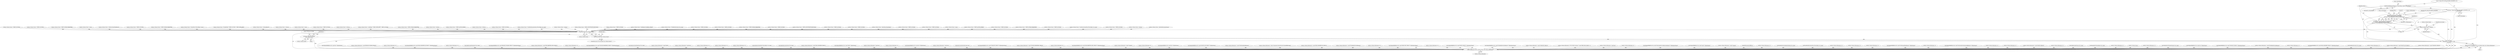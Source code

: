 digraph "0_VeraCrypt_f30f9339c9a0b9bbcc6f5ad38804af39db1f479e@pointer" {
"1002050" [label="(Call,EnsureNullTerminatedString (g->deviceName, sizeof (g->deviceName)))"];
"1002058" [label="(Call,Dump (\"Calling IOCTL_DISK_GET_DRIVE_GEOMETRY on %ls\n\", g->deviceName))"];
"1002065" [label="(Call,TCDeviceIoControl (g->deviceName,\n\t\t\t\t\tIOCTL_DISK_GET_DRIVE_GEOMETRY,\n\t\t\t\t\tNULL, 0, &g->diskGeometry, sizeof (g->diskGeometry)))"];
"1002063" [label="(Call,ntStatus = TCDeviceIoControl (g->deviceName,\n\t\t\t\t\tIOCTL_DISK_GET_DRIVE_GEOMETRY,\n\t\t\t\t\tNULL, 0, &g->diskGeometry, sizeof (g->diskGeometry)))"];
"1002088" [label="(Call,Irp->IoStatus.Status = ntStatus)"];
"1003152" [label="(Call,NT_SUCCESS (Irp->IoStatus.Status))"];
"1003151" [label="(Call,!NT_SUCCESS (Irp->IoStatus.Status))"];
"1003180" [label="(Call,Dump (\"IOCTL error 0x%08x\n\", Irp->IoStatus.Status))"];
"1003188" [label="(Call,TCCompleteIrp (Irp, Irp->IoStatus.Status, Irp->IoStatus.Information))"];
"1003187" [label="(Return,return TCCompleteIrp (Irp, Irp->IoStatus.Status, Irp->IoStatus.Information);)"];
"1002891" [label="(Call,Irp->IoStatus.Status = STATUS_SUCCESS)"];
"1000281" [label="(Call,ValidateIOBufferSize (Irp, sizeof (int), ValidateOutput))"];
"1002900" [label="(Call,Irp->IoStatus.Status = StartDecoySystemWipe (DeviceObject, Irp, irpSp))"];
"1002422" [label="(Call,Irp->IoStatus.Status = STATUS_SUCCESS)"];
"1001775" [label="(Call,Irp->IoStatus.Information = sizeof (RESOLVE_SYMLINK_STRUCT))"];
"1001063" [label="(Call,Irp->IoStatus.Status = ntStatus)"];
"1002801" [label="(Call,Irp->IoStatus.Status = AbortBootEncryptionSetup())"];
"1002054" [label="(Call,sizeof (g->deviceName))"];
"1003062" [label="(Call,Irp->IoStatus.Information = 0)"];
"1003163" [label="(Identifier,irpSp)"];
"1001436" [label="(Call,Irp->IoStatus.Status = STATUS_SUCCESS)"];
"1002098" [label="(Call,ValidateIOBufferSize (Irp, sizeof (DISK_GEOMETRY_EX_STRUCT), ValidateInputOutput))"];
"1001146" [label="(Call,Irp->IoStatus.Information = 0)"];
"1003015" [label="(Call,Irp->IoStatus.Status = STATUS_SUCCESS)"];
"1002853" [label="(Call,GetBootLoaderFingerprint (Irp, irpSp))"];
"1002065" [label="(Call,TCDeviceIoControl (g->deviceName,\n\t\t\t\t\tIOCTL_DISK_GET_DRIVE_GEOMETRY,\n\t\t\t\t\tNULL, 0, &g->diskGeometry, sizeof (g->diskGeometry)))"];
"1001736" [label="(Call,ValidateIOBufferSize (Irp, sizeof (RESOLVE_SYMLINK_STRUCT), ValidateInputOutput))"];
"1002014" [label="(Call,Irp->IoStatus.Information = sizeof (DISK_PARTITION_INFO_STRUCT))"];
"1001090" [label="(Call,Irp->IoStatus.Information = 0)"];
"1002060" [label="(Call,g->deviceName)"];
"1001459" [label="(Call,ValidateIOBufferSize (Irp, sizeof (VOLUME_PROPERTIES_STRUCT), ValidateInputOutput))"];
"1002951" [label="(Call,GetDecoySystemWipeStatus (Irp, irpSp))"];
"1002064" [label="(Identifier,ntStatus)"];
"1002071" [label="(Literal,0)"];
"1002051" [label="(Call,g->deviceName)"];
"1003200" [label="(MethodReturn,NTSTATUS)"];
"1000166" [label="(Call,Irp->IoStatus.Information = sizeof (LONG))"];
"1000335" [label="(Call,Irp->IoStatus.Information = sizeof (int))"];
"1001047" [label="(Call,Irp->IoStatus.Status = STATUS_INVALID_PARAMETER)"];
"1002442" [label="(Call,Irp->IoStatus.Status = status)"];
"1002935" [label="(Call,Irp->IoStatus.Status = GetDecoySystemWipeResult())"];
"1000210" [label="(Call,Irp->IoStatus.Status = STATUS_SUCCESS)"];
"1001482" [label="(Call,Irp->IoStatus.Status = STATUS_INVALID_PARAMETER)"];
"1003167" [label="(Block,)"];
"1002076" [label="(Call,sizeof (g->diskGeometry))"];
"1003045" [label="(Call,Irp->IoStatus.Information = 0)"];
"1003150" [label="(ControlStructure,if (!NT_SUCCESS (Irp->IoStatus.Status)))"];
"1002595" [label="(Call,Irp->IoStatus.Status = MountDevice (DeviceObject, mount))"];
"1002563" [label="(Call,Irp->IoStatus.Information = 0)"];
"1000772" [label="(Call,Irp->IoStatus.Information = 0)"];
"1002906" [label="(Call,StartDecoySystemWipe (DeviceObject, Irp, irpSp))"];
"1002817" [label="(Call,GetBootEncryptionStatus (Irp, irpSp))"];
"1002080" [label="(Call,Irp->IoStatus.Information = sizeof (DISK_GEOMETRY_STRUCT))"];
"1000147" [label="(Call,ValidateIOBufferSize (Irp, sizeof (LONG), ValidateOutput))"];
"1002883" [label="(Call,Irp->IoStatus.Information = sizeof (int))"];
"1002808" [label="(Call,Irp->IoStatus.Information = 0)"];
"1002059" [label="(Literal,\"Calling IOCTL_DISK_GET_DRIVE_GEOMETRY on %ls\n\")"];
"1000220" [label="(Call,ValidateIOBufferSize (Irp, sizeof (int), ValidateOutput))"];
"1000128" [label="(Block,)"];
"1001162" [label="(Call,Irp->IoStatus.Status = PortableMode ? STATUS_SUCCESS : STATUS_PIPE_EMPTY)"];
"1002829" [label="(Call,Irp->IoStatus.Status = GetSetupResult())"];
"1002088" [label="(Call,Irp->IoStatus.Status = ntStatus)"];
"1000263" [label="(Call,Irp->IoStatus.Information = sizeof (int))"];
"1000132" [label="(Call,IoGetCurrentIrpStackLocation (Irp))"];
"1002072" [label="(Call,&g->diskGeometry)"];
"1002094" [label="(Identifier,ntStatus)"];
"1002670" [label="(Call,ValidateIOBufferSize (Irp, sizeof (UNMOUNT_STRUCT), ValidateInputOutput))"];
"1003187" [label="(Return,return TCCompleteIrp (Irp, Irp->IoStatus.Status, Irp->IoStatus.Information);)"];
"1002069" [label="(Identifier,IOCTL_DISK_GET_DRIVE_GEOMETRY)"];
"1001725" [label="(Call,Irp->IoStatus.Information = sizeof (VOLUME_PROPERTIES_STRUCT))"];
"1000727" [label="(Call,Irp->IoStatus.Status = ntStatus)"];
"1002464" [label="(Call,Irp->IoStatus.Status = status)"];
"1002435" [label="(Call,Irp->IoStatus.Information = 0)"];
"1001793" [label="(Call,ValidateIOBufferSize (Irp, sizeof (DISK_PARTITION_INFO_STRUCT), ValidateInputOutput))"];
"1003118" [label="(Call,Irp->IoStatus.Information = sizeof (*request))"];
"1001054" [label="(Call,Irp->IoStatus.Information = 0)"];
"1003195" [label="(Call,Irp->IoStatus.Information)"];
"1002864" [label="(Call,ValidateIOBufferSize (Irp, sizeof (int), ValidateOutput))"];
"1001182" [label="(Call,ValidateIOBufferSize (Irp, sizeof (MOUNT_LIST_STRUCT), ValidateOutput))"];
"1003007" [label="(Call,Irp->IoStatus.Information = sizeof (GetWarningFlagsRequest))"];
"1002773" [label="(Call,Irp->IoStatus.Status = STATUS_SUCCESS)"];
"1001443" [label="(Call,Irp->IoStatus.Information = irpSp->Parameters.DeviceIoControl.OutputBufferLength)"];
"1002296" [label="(Call,Irp->IoStatus.Information = sizeof (DISK_GEOMETRY_EX_STRUCT))"];
"1003151" [label="(Call,!NT_SUCCESS (Irp->IoStatus.Status))"];
"1002414" [label="(Call,Irp->IoStatus.Information = sizeof (ProbeRealDriveSizeRequest))"];
"1001783" [label="(Call,Irp->IoStatus.Status = ntStatus)"];
"1002048" [label="(Block,)"];
"1003152" [label="(Call,NT_SUCCESS (Irp->IoStatus.Status))"];
"1003182" [label="(Call,Irp->IoStatus.Status)"];
"1002926" [label="(Call,Irp->IoStatus.Information = 0)"];
"1000374" [label="(Call,ValidateIOBufferSize (Irp, sizeof (OPEN_TEST_STRUCT), ValidateInputOutput))"];
"1001116" [label="(Call,Irp->IoStatus.Status = cacheEmpty ? STATUS_PIPE_EMPTY : STATUS_SUCCESS)"];
"1003189" [label="(Identifier,Irp)"];
"1001172" [label="(Call,Irp->IoStatus.Information = 0)"];
"1002474" [label="(Call,ValidateIOBufferSize (Irp, sizeof (MOUNT_STRUCT), ValidateInputOutput))"];
"1002330" [label="(Call,ValidateIOBufferSize (Irp, sizeof (ProbeRealDriveSizeRequest), ValidateInputOutput))"];
"1002722" [label="(Call,Irp->IoStatus.Information = sizeof (UNMOUNT_STRUCT))"];
"1000715" [label="(Call,Irp->IoStatus.Information = NT_SUCCESS (ntStatus) ? sizeof (OPEN_TEST_STRUCT) : 0)"];
"1002556" [label="(Call,Irp->IoStatus.Status = STATUS_INVALID_PARAMETER)"];
"1002022" [label="(Call,Irp->IoStatus.Status = ntStatus)"];
"1000202" [label="(Call,Irp->IoStatus.Information = sizeof (int))"];
"1002822" [label="(Call,Irp->IoStatus.Information = 0)"];
"1003038" [label="(Call,Irp->IoStatus.Status = STATUS_ACCESS_DENIED)"];
"1001083" [label="(Call,Irp->IoStatus.Status = ntStatus)"];
"1000758" [label="(Call,ValidateIOBufferSize (Irp, sizeof (GetSystemDriveConfigurationRequest), ValidateInputOutput))"];
"1002730" [label="(Call,Irp->IoStatus.Status = STATUS_SUCCESS)"];
"1001406" [label="(Call,ValidateIOBufferSize (Irp, sizeof (uint32), ValidateOutput))"];
"1001036" [label="(Call,Irp->IoStatus.Information = sizeof (*request))"];
"1002782" [label="(Call,Irp->IoStatus.Status = StartBootEncryptionSetup (DeviceObject, Irp, irpSp))"];
"1002050" [label="(Call,EnsureNullTerminatedString (g->deviceName, sizeof (g->deviceName)))"];
"1002304" [label="(Call,Irp->IoStatus.Status = ntStatus)"];
"1000127" [label="(MethodParameterIn,PIRP Irp)"];
"1002083" [label="(Identifier,Irp)"];
"1002095" [label="(ControlStructure,break;)"];
"1002910" [label="(Call,Irp->IoStatus.Information = 0)"];
"1002313" [label="(Call,Irp->IoStatus.Status = STATUS_INSUFFICIENT_RESOURCES)"];
"1002066" [label="(Call,g->deviceName)"];
"1002858" [label="(Call,GetBootEncryptionAlgorithmName (Irp, irpSp))"];
"1002070" [label="(Identifier,NULL)"];
"1003153" [label="(Call,Irp->IoStatus.Status)"];
"1001100" [label="(Call,Irp->IoStatus.Status = STATUS_SUCCESS)"];
"1003054" [label="(Call,Irp->IoStatus.Status = ReadRegistryConfigFlags (FALSE))"];
"1002788" [label="(Call,StartBootEncryptionSetup (DeviceObject, Irp, irpSp))"];
"1001126" [label="(Call,Irp->IoStatus.Information = 0)"];
"1002965" [label="(Call,Irp->IoStatus.Information = 0)"];
"1002956" [label="(Call,Irp->IoStatus.Status = WriteBootDriveSector (Irp, irpSp))"];
"1002792" [label="(Call,Irp->IoStatus.Information = 0)"];
"1002975" [label="(Call,ValidateIOBufferSize (Irp, sizeof (GetWarningFlagsRequest), ValidateOutput))"];
"1003136" [label="(Call,Irp->IoStatus.Information = 0)"];
"1003073" [label="(Call,ValidateIOBufferSize (Irp, sizeof (GetSystemDriveDumpConfigRequest), ValidateOutput))"];
"1003188" [label="(Call,TCCompleteIrp (Irp, Irp->IoStatus.Status, Irp->IoStatus.Information))"];
"1003111" [label="(Call,Irp->IoStatus.Status = STATUS_SUCCESS)"];
"1002942" [label="(Call,Irp->IoStatus.Information = 0)"];
"1001718" [label="(Call,Irp->IoStatus.Status = STATUS_SUCCESS)"];
"1003129" [label="(Call,Irp->IoStatus.Status = STATUS_INVALID_PARAMETER)"];
"1002058" [label="(Call,Dump (\"Calling IOCTL_DISK_GET_DRIVE_GEOMETRY on %ls\n\", g->deviceName))"];
"1001070" [label="(Call,Irp->IoStatus.Information = 0)"];
"1003030" [label="(Call,Irp->IoStatus.Status = STATUS_SUCCESS)"];
"1002587" [label="(Call,Irp->IoStatus.Information = sizeof (MOUNT_STRUCT))"];
"1000847" [label="(Call,Irp->IoStatus.Information = 0)"];
"1000840" [label="(Call,Irp->IoStatus.Status = STATUS_INSUFFICIENT_RESOURCES)"];
"1002843" [label="(Call,GetBootLoaderVersion (Irp, irpSp))"];
"1003181" [label="(Literal,\"IOCTL error 0x%08x\n\")"];
"1002848" [label="(Call,ReopenBootVolumeHeader (Irp, irpSp))"];
"1001489" [label="(Call,Irp->IoStatus.Information = 0)"];
"1003190" [label="(Call,Irp->IoStatus.Status)"];
"1000174" [label="(Call,Irp->IoStatus.Status = STATUS_SUCCESS)"];
"1001388" [label="(Call,Irp->IoStatus.Status = STATUS_SUCCESS)"];
"1002919" [label="(Call,Irp->IoStatus.Status = AbortDecoySystemWipe())"];
"1003180" [label="(Call,Dump (\"IOCTL error 0x%08x\n\", Irp->IoStatus.Status))"];
"1002379" [label="(Call,Irp->IoStatus.Information = 0)"];
"1001029" [label="(Call,Irp->IoStatus.Status = STATUS_SUCCESS)"];
"1002838" [label="(Call,GetBootDriveVolumeProperties (Irp, irpSp))"];
"1000184" [label="(Call,ValidateIOBufferSize (Irp, sizeof (int), ValidateOutput))"];
"1000271" [label="(Call,Irp->IoStatus.Status = STATUS_SUCCESS)"];
"1002740" [label="(Call,ValidateIOBufferSize (Irp, sizeof (UNMOUNT_STRUCT), ValidateInputOutput))"];
"1002456" [label="(Call,Irp->IoStatus.Information = sizeof (ProbeRealDriveSizeRequest))"];
"1002320" [label="(Call,Irp->IoStatus.Information = 0)"];
"1002386" [label="(Call,Irp->IoStatus.Status = status)"];
"1002032" [label="(Call,ValidateIOBufferSize (Irp, sizeof (DISK_GEOMETRY_STRUCT), ValidateInputOutput))"];
"1001139" [label="(Call,Irp->IoStatus.Status = STATUS_ACCESS_DENIED)"];
"1002962" [label="(Call,WriteBootDriveSector (Irp, irpSp))"];
"1000343" [label="(Call,Irp->IoStatus.Status = STATUS_SUCCESS)"];
"1002089" [label="(Call,Irp->IoStatus.Status)"];
"1001107" [label="(Call,Irp->IoStatus.Information = 0)"];
"1002063" [label="(Call,ntStatus = TCDeviceIoControl (g->deviceName,\n\t\t\t\t\tIOCTL_DISK_GET_DRIVE_GEOMETRY,\n\t\t\t\t\tNULL, 0, &g->diskGeometry, sizeof (g->diskGeometry)))"];
"1000765" [label="(Call,Irp->IoStatus.Status = STATUS_INVALID_PARAMETER)"];
"1001395" [label="(Call,Irp->IoStatus.Information = sizeof (MOUNT_LIST_STRUCT))"];
"1002765" [label="(Call,Irp->IoStatus.Information = sizeof (UNMOUNT_STRUCT))"];
"1002050" -> "1002048"  [label="AST: "];
"1002050" -> "1002054"  [label="CFG: "];
"1002051" -> "1002050"  [label="AST: "];
"1002054" -> "1002050"  [label="AST: "];
"1002059" -> "1002050"  [label="CFG: "];
"1002050" -> "1003200"  [label="DDG: "];
"1002050" -> "1002058"  [label="DDG: "];
"1002058" -> "1002048"  [label="AST: "];
"1002058" -> "1002060"  [label="CFG: "];
"1002059" -> "1002058"  [label="AST: "];
"1002060" -> "1002058"  [label="AST: "];
"1002064" -> "1002058"  [label="CFG: "];
"1002058" -> "1003200"  [label="DDG: "];
"1002058" -> "1002065"  [label="DDG: "];
"1002065" -> "1002063"  [label="AST: "];
"1002065" -> "1002076"  [label="CFG: "];
"1002066" -> "1002065"  [label="AST: "];
"1002069" -> "1002065"  [label="AST: "];
"1002070" -> "1002065"  [label="AST: "];
"1002071" -> "1002065"  [label="AST: "];
"1002072" -> "1002065"  [label="AST: "];
"1002076" -> "1002065"  [label="AST: "];
"1002063" -> "1002065"  [label="CFG: "];
"1002065" -> "1003200"  [label="DDG: "];
"1002065" -> "1003200"  [label="DDG: "];
"1002065" -> "1003200"  [label="DDG: "];
"1002065" -> "1003200"  [label="DDG: "];
"1002065" -> "1002063"  [label="DDG: "];
"1002065" -> "1002063"  [label="DDG: "];
"1002065" -> "1002063"  [label="DDG: "];
"1002065" -> "1002063"  [label="DDG: "];
"1002065" -> "1002063"  [label="DDG: "];
"1002063" -> "1002048"  [label="AST: "];
"1002064" -> "1002063"  [label="AST: "];
"1002083" -> "1002063"  [label="CFG: "];
"1002063" -> "1003200"  [label="DDG: "];
"1002063" -> "1002088"  [label="DDG: "];
"1002088" -> "1002048"  [label="AST: "];
"1002088" -> "1002094"  [label="CFG: "];
"1002089" -> "1002088"  [label="AST: "];
"1002094" -> "1002088"  [label="AST: "];
"1002095" -> "1002088"  [label="CFG: "];
"1002088" -> "1003200"  [label="DDG: "];
"1002088" -> "1003152"  [label="DDG: "];
"1003152" -> "1003151"  [label="AST: "];
"1003152" -> "1003153"  [label="CFG: "];
"1003153" -> "1003152"  [label="AST: "];
"1003151" -> "1003152"  [label="CFG: "];
"1003152" -> "1003151"  [label="DDG: "];
"1002891" -> "1003152"  [label="DDG: "];
"1000343" -> "1003152"  [label="DDG: "];
"1003111" -> "1003152"  [label="DDG: "];
"1001436" -> "1003152"  [label="DDG: "];
"1002442" -> "1003152"  [label="DDG: "];
"1002386" -> "1003152"  [label="DDG: "];
"1001047" -> "1003152"  [label="DDG: "];
"1002313" -> "1003152"  [label="DDG: "];
"1001063" -> "1003152"  [label="DDG: "];
"1002935" -> "1003152"  [label="DDG: "];
"1001083" -> "1003152"  [label="DDG: "];
"1002782" -> "1003152"  [label="DDG: "];
"1000271" -> "1003152"  [label="DDG: "];
"1000727" -> "1003152"  [label="DDG: "];
"1002801" -> "1003152"  [label="DDG: "];
"1001162" -> "1003152"  [label="DDG: "];
"1002919" -> "1003152"  [label="DDG: "];
"1002730" -> "1003152"  [label="DDG: "];
"1001139" -> "1003152"  [label="DDG: "];
"1002773" -> "1003152"  [label="DDG: "];
"1002022" -> "1003152"  [label="DDG: "];
"1003054" -> "1003152"  [label="DDG: "];
"1003038" -> "1003152"  [label="DDG: "];
"1001718" -> "1003152"  [label="DDG: "];
"1002900" -> "1003152"  [label="DDG: "];
"1000765" -> "1003152"  [label="DDG: "];
"1002595" -> "1003152"  [label="DDG: "];
"1001029" -> "1003152"  [label="DDG: "];
"1003015" -> "1003152"  [label="DDG: "];
"1001482" -> "1003152"  [label="DDG: "];
"1000210" -> "1003152"  [label="DDG: "];
"1001388" -> "1003152"  [label="DDG: "];
"1002304" -> "1003152"  [label="DDG: "];
"1003129" -> "1003152"  [label="DDG: "];
"1001100" -> "1003152"  [label="DDG: "];
"1002556" -> "1003152"  [label="DDG: "];
"1002422" -> "1003152"  [label="DDG: "];
"1000174" -> "1003152"  [label="DDG: "];
"1000840" -> "1003152"  [label="DDG: "];
"1003030" -> "1003152"  [label="DDG: "];
"1001116" -> "1003152"  [label="DDG: "];
"1001783" -> "1003152"  [label="DDG: "];
"1002956" -> "1003152"  [label="DDG: "];
"1002464" -> "1003152"  [label="DDG: "];
"1002829" -> "1003152"  [label="DDG: "];
"1003152" -> "1003180"  [label="DDG: "];
"1003152" -> "1003188"  [label="DDG: "];
"1003151" -> "1003150"  [label="AST: "];
"1003163" -> "1003151"  [label="CFG: "];
"1003189" -> "1003151"  [label="CFG: "];
"1003151" -> "1003200"  [label="DDG: "];
"1003151" -> "1003200"  [label="DDG: "];
"1003180" -> "1003167"  [label="AST: "];
"1003180" -> "1003182"  [label="CFG: "];
"1003181" -> "1003180"  [label="AST: "];
"1003182" -> "1003180"  [label="AST: "];
"1003189" -> "1003180"  [label="CFG: "];
"1003180" -> "1003200"  [label="DDG: "];
"1003180" -> "1003188"  [label="DDG: "];
"1003188" -> "1003187"  [label="AST: "];
"1003188" -> "1003195"  [label="CFG: "];
"1003189" -> "1003188"  [label="AST: "];
"1003190" -> "1003188"  [label="AST: "];
"1003195" -> "1003188"  [label="AST: "];
"1003187" -> "1003188"  [label="CFG: "];
"1003188" -> "1003200"  [label="DDG: "];
"1003188" -> "1003200"  [label="DDG: "];
"1003188" -> "1003200"  [label="DDG: "];
"1003188" -> "1003200"  [label="DDG: "];
"1003188" -> "1003187"  [label="DDG: "];
"1000184" -> "1003188"  [label="DDG: "];
"1002906" -> "1003188"  [label="DDG: "];
"1002838" -> "1003188"  [label="DDG: "];
"1002951" -> "1003188"  [label="DDG: "];
"1002098" -> "1003188"  [label="DDG: "];
"1000147" -> "1003188"  [label="DDG: "];
"1001736" -> "1003188"  [label="DDG: "];
"1002670" -> "1003188"  [label="DDG: "];
"1002962" -> "1003188"  [label="DDG: "];
"1002858" -> "1003188"  [label="DDG: "];
"1002032" -> "1003188"  [label="DDG: "];
"1002330" -> "1003188"  [label="DDG: "];
"1000220" -> "1003188"  [label="DDG: "];
"1001459" -> "1003188"  [label="DDG: "];
"1000374" -> "1003188"  [label="DDG: "];
"1002848" -> "1003188"  [label="DDG: "];
"1000281" -> "1003188"  [label="DDG: "];
"1002474" -> "1003188"  [label="DDG: "];
"1002817" -> "1003188"  [label="DDG: "];
"1002788" -> "1003188"  [label="DDG: "];
"1002864" -> "1003188"  [label="DDG: "];
"1002843" -> "1003188"  [label="DDG: "];
"1001182" -> "1003188"  [label="DDG: "];
"1001793" -> "1003188"  [label="DDG: "];
"1000758" -> "1003188"  [label="DDG: "];
"1003073" -> "1003188"  [label="DDG: "];
"1000132" -> "1003188"  [label="DDG: "];
"1002740" -> "1003188"  [label="DDG: "];
"1002975" -> "1003188"  [label="DDG: "];
"1001406" -> "1003188"  [label="DDG: "];
"1002853" -> "1003188"  [label="DDG: "];
"1000127" -> "1003188"  [label="DDG: "];
"1002014" -> "1003188"  [label="DDG: "];
"1001054" -> "1003188"  [label="DDG: "];
"1002456" -> "1003188"  [label="DDG: "];
"1001172" -> "1003188"  [label="DDG: "];
"1002926" -> "1003188"  [label="DDG: "];
"1002808" -> "1003188"  [label="DDG: "];
"1002563" -> "1003188"  [label="DDG: "];
"1001725" -> "1003188"  [label="DDG: "];
"1002965" -> "1003188"  [label="DDG: "];
"1000715" -> "1003188"  [label="DDG: "];
"1002722" -> "1003188"  [label="DDG: "];
"1000335" -> "1003188"  [label="DDG: "];
"1000772" -> "1003188"  [label="DDG: "];
"1001126" -> "1003188"  [label="DDG: "];
"1003136" -> "1003188"  [label="DDG: "];
"1003118" -> "1003188"  [label="DDG: "];
"1002414" -> "1003188"  [label="DDG: "];
"1001107" -> "1003188"  [label="DDG: "];
"1002080" -> "1003188"  [label="DDG: "];
"1002765" -> "1003188"  [label="DDG: "];
"1002296" -> "1003188"  [label="DDG: "];
"1002320" -> "1003188"  [label="DDG: "];
"1000166" -> "1003188"  [label="DDG: "];
"1001443" -> "1003188"  [label="DDG: "];
"1002587" -> "1003188"  [label="DDG: "];
"1001090" -> "1003188"  [label="DDG: "];
"1002792" -> "1003188"  [label="DDG: "];
"1000263" -> "1003188"  [label="DDG: "];
"1000202" -> "1003188"  [label="DDG: "];
"1002942" -> "1003188"  [label="DDG: "];
"1000847" -> "1003188"  [label="DDG: "];
"1003045" -> "1003188"  [label="DDG: "];
"1003007" -> "1003188"  [label="DDG: "];
"1002883" -> "1003188"  [label="DDG: "];
"1002435" -> "1003188"  [label="DDG: "];
"1002379" -> "1003188"  [label="DDG: "];
"1001036" -> "1003188"  [label="DDG: "];
"1002910" -> "1003188"  [label="DDG: "];
"1003062" -> "1003188"  [label="DDG: "];
"1002822" -> "1003188"  [label="DDG: "];
"1001146" -> "1003188"  [label="DDG: "];
"1001070" -> "1003188"  [label="DDG: "];
"1001489" -> "1003188"  [label="DDG: "];
"1001775" -> "1003188"  [label="DDG: "];
"1001395" -> "1003188"  [label="DDG: "];
"1003187" -> "1000128"  [label="AST: "];
"1003200" -> "1003187"  [label="CFG: "];
"1003187" -> "1003200"  [label="DDG: "];
}
